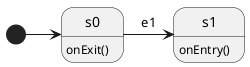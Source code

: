 @startuml
hide empty description
[*] -right-> s0
s0 -right-> s1 : e1
s0: onExit()
s1: onEntry()
@enduml
